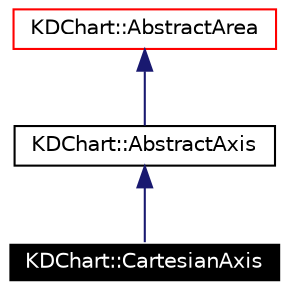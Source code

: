 digraph G
{
  edge [fontname="Helvetica",fontsize=10,labelfontname="Helvetica",labelfontsize=10];
  node [fontname="Helvetica",fontsize=10,shape=record];
  Node281 [label="KDChart::CartesianAxis",height=0.2,width=0.4,color="white", fillcolor="black", style="filled" fontcolor="white"];
  Node282 -> Node281 [dir=back,color="midnightblue",fontsize=10,style="solid",fontname="Helvetica"];
  Node282 [label="KDChart::AbstractAxis",height=0.2,width=0.4,color="black",URL="$class_k_d_chart_1_1_abstract_axis.html"];
  Node283 -> Node282 [dir=back,color="midnightblue",fontsize=10,style="solid",fontname="Helvetica"];
  Node283 [label="KDChart::AbstractArea",height=0.2,width=0.4,color="red",URL="$class_k_d_chart_1_1_abstract_area.html"];
}

